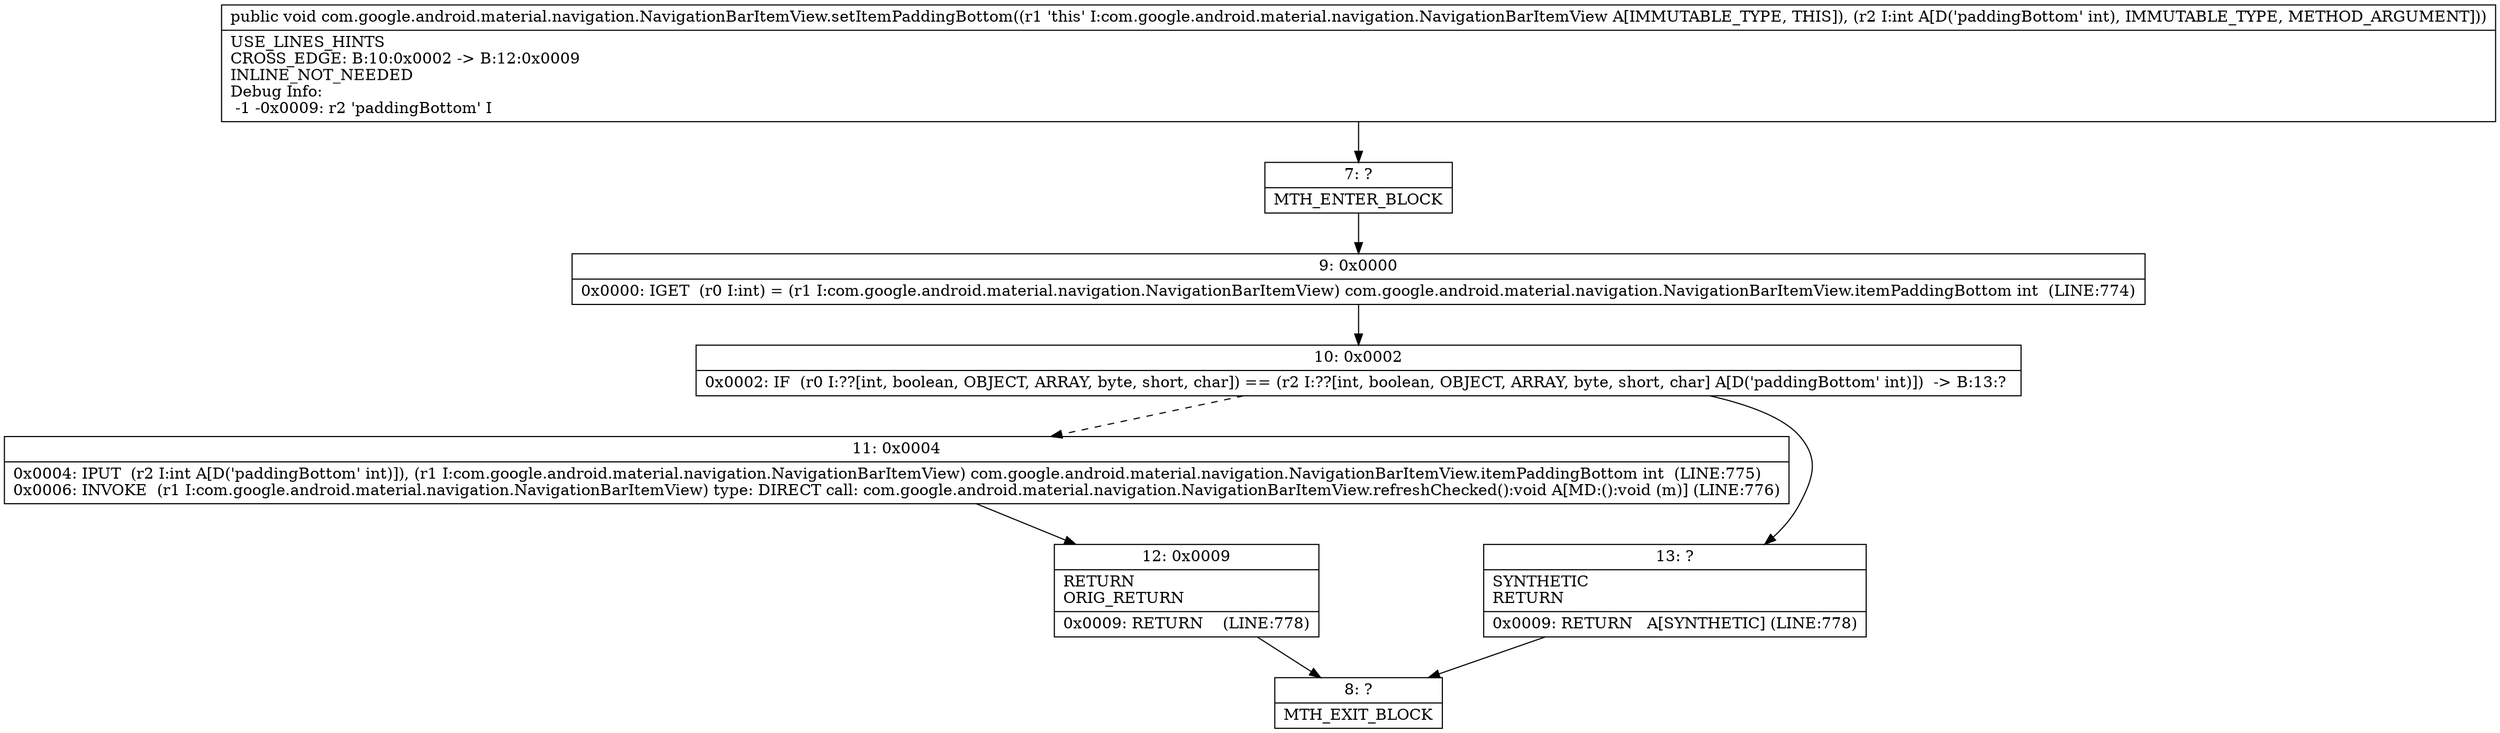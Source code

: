 digraph "CFG forcom.google.android.material.navigation.NavigationBarItemView.setItemPaddingBottom(I)V" {
Node_7 [shape=record,label="{7\:\ ?|MTH_ENTER_BLOCK\l}"];
Node_9 [shape=record,label="{9\:\ 0x0000|0x0000: IGET  (r0 I:int) = (r1 I:com.google.android.material.navigation.NavigationBarItemView) com.google.android.material.navigation.NavigationBarItemView.itemPaddingBottom int  (LINE:774)\l}"];
Node_10 [shape=record,label="{10\:\ 0x0002|0x0002: IF  (r0 I:??[int, boolean, OBJECT, ARRAY, byte, short, char]) == (r2 I:??[int, boolean, OBJECT, ARRAY, byte, short, char] A[D('paddingBottom' int)])  \-\> B:13:? \l}"];
Node_11 [shape=record,label="{11\:\ 0x0004|0x0004: IPUT  (r2 I:int A[D('paddingBottom' int)]), (r1 I:com.google.android.material.navigation.NavigationBarItemView) com.google.android.material.navigation.NavigationBarItemView.itemPaddingBottom int  (LINE:775)\l0x0006: INVOKE  (r1 I:com.google.android.material.navigation.NavigationBarItemView) type: DIRECT call: com.google.android.material.navigation.NavigationBarItemView.refreshChecked():void A[MD:():void (m)] (LINE:776)\l}"];
Node_12 [shape=record,label="{12\:\ 0x0009|RETURN\lORIG_RETURN\l|0x0009: RETURN    (LINE:778)\l}"];
Node_8 [shape=record,label="{8\:\ ?|MTH_EXIT_BLOCK\l}"];
Node_13 [shape=record,label="{13\:\ ?|SYNTHETIC\lRETURN\l|0x0009: RETURN   A[SYNTHETIC] (LINE:778)\l}"];
MethodNode[shape=record,label="{public void com.google.android.material.navigation.NavigationBarItemView.setItemPaddingBottom((r1 'this' I:com.google.android.material.navigation.NavigationBarItemView A[IMMUTABLE_TYPE, THIS]), (r2 I:int A[D('paddingBottom' int), IMMUTABLE_TYPE, METHOD_ARGUMENT]))  | USE_LINES_HINTS\lCROSS_EDGE: B:10:0x0002 \-\> B:12:0x0009\lINLINE_NOT_NEEDED\lDebug Info:\l  \-1 \-0x0009: r2 'paddingBottom' I\l}"];
MethodNode -> Node_7;Node_7 -> Node_9;
Node_9 -> Node_10;
Node_10 -> Node_11[style=dashed];
Node_10 -> Node_13;
Node_11 -> Node_12;
Node_12 -> Node_8;
Node_13 -> Node_8;
}

